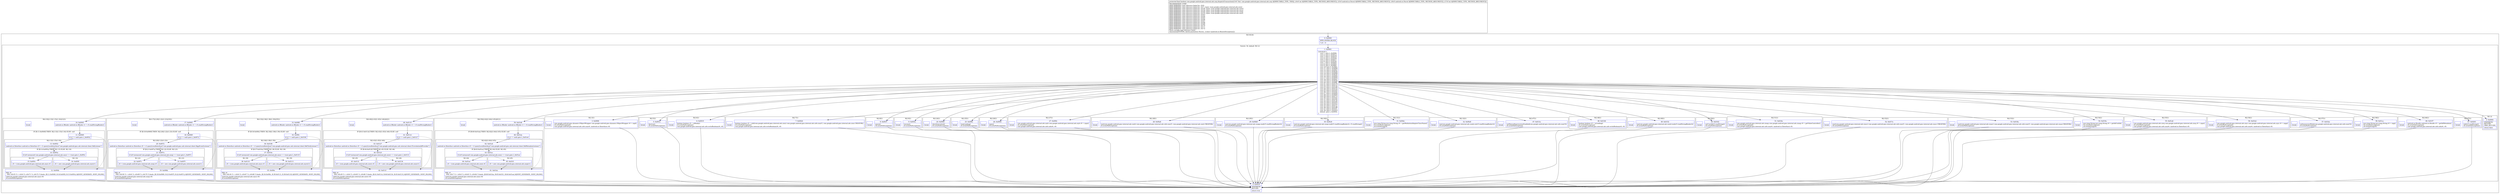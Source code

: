 digraph "CFG forcom.google.android.gms.internal.ads.zzzj.dispatchTransaction(ILandroid\/os\/Parcel;Landroid\/os\/Parcel;I)Z" {
subgraph cluster_Region_1994424287 {
label = "R(3:0|1|4)";
node [shape=record,color=blue];
Node_0 [shape=record,label="{0\:\ 0x0000|MTH_ENTER_BLOCK\l|? r0 = 0\l}"];
subgraph cluster_SwitchRegion_922542951 {
label = "Switch: 34, default: R(1:2)";
node [shape=record,color=blue];
Node_1 [shape=record,label="{1\:\ 0x0001|switch(r4) \{\l    case 1: goto L_0x0006;\l    case 2: goto L_0x0012;\l    case 3: goto L_0x0019;\l    case 4: goto L_0x0024;\l    case 5: goto L_0x0037;\l    case 6: goto L_0x003e;\l    case 7: goto L_0x0045;\l    case 8: goto L_0x0065;\l    case 9: goto L_0x0085;\l    case 10: goto L_0x008c;\l    case 11: goto L_0x0094;\l    case 12: goto L_0x009c;\l    case 13: goto L_0x00a8;\l    case 14: goto L_0x00b8;\l    case 15: goto L_0x00c8;\l    case 16: goto L_0x0004;\l    case 17: goto L_0x0004;\l    case 18: goto L_0x00dc;\l    case 19: goto L_0x00e8;\l    case 20: goto L_0x00f8;\l    case 21: goto L_0x0119;\l    case 22: goto L_0x013a;\l    case 23: goto L_0x0146;\l    case 24: goto L_0x0152;\l    case 25: goto L_0x0162;\l    case 26: goto L_0x016e;\l    case 27: goto L_0x0004;\l    case 28: goto L_0x0004;\l    case 29: goto L_0x017a;\l    case 30: goto L_0x018a;\l    case 31: goto L_0x019a;\l    case 32: goto L_0x01a6;\l    case 33: goto L_0x01b2;\l    case 34: goto L_0x01be;\l    case 35: goto L_0x01ca;\l    case 36: goto L_0x01d6;\l    case 37: goto L_0x01f7;\l    case 38: goto L_0x0203;\l    default: goto L_0x0004;\l\}\l}"];
subgraph cluster_Region_769797526 {
label = "R(2:3|1)";
node [shape=record,color=blue];
Node_3 [shape=record,label="{3\:\ 0x0006|com.google.android.gms.dynamic.IObjectWrapper com.google.android.gms.dynamic.IObjectWrapper r0 = zzpl()\lr6.writeNoException()\lcom.google.android.gms.internal.ads.zzfo.zza(r6, (android.os.IInterface) r0)\l}"];
Node_InsnContainer_866070054 [shape=record,label="{|break\l}"];
}
subgraph cluster_Region_528895350 {
label = "R(2:5|1)";
node [shape=record,color=blue];
Node_5 [shape=record,label="{5\:\ 0x0012|destroy()\lr6.writeNoException()\l}"];
Node_InsnContainer_1524232181 [shape=record,label="{|break\l}"];
}
subgraph cluster_Region_572273155 {
label = "R(2:6|1)";
node [shape=record,color=blue];
Node_6 [shape=record,label="{6\:\ 0x0019|boolean boolean r0 = isReady()\lr6.writeNoException()\lcom.google.android.gms.internal.ads.zzfo.writeBoolean(r6, r0)\l}"];
Node_InsnContainer_191879186 [shape=record,label="{|break\l}"];
}
subgraph cluster_Region_420411163 {
label = "R(2:7|1)";
node [shape=record,color=blue];
Node_7 [shape=record,label="{7\:\ 0x0024|boolean boolean r0 = zzb((com.google.android.gms.internal.ads.zzxx) com.google.android.gms.internal.ads.zzfo.zza(r5, com.google.android.gms.internal.ads.zzxx.CREATOR))\lr6.writeNoException()\lcom.google.android.gms.internal.ads.zzfo.writeBoolean(r6, r0)\l}"];
Node_InsnContainer_1095444807 [shape=record,label="{|break\l}"];
}
subgraph cluster_Region_1821057509 {
label = "R(2:8|1)";
node [shape=record,color=blue];
Node_8 [shape=record,label="{8\:\ 0x0037|pause()\lr6.writeNoException()\l}"];
Node_InsnContainer_2042158534 [shape=record,label="{|break\l}"];
}
subgraph cluster_Region_207762859 {
label = "R(2:9|1)";
node [shape=record,color=blue];
Node_9 [shape=record,label="{9\:\ 0x003e|resume()\lr6.writeNoException()\l}"];
Node_InsnContainer_352003185 [shape=record,label="{|break\l}"];
}
subgraph cluster_Region_1799401809 {
label = "R(4:10|(2:13|(1:15)(1:16))|12|1)";
node [shape=record,color=blue];
Node_10 [shape=record,label="{10\:\ 0x0045|android.os.IBinder android.os.IBinder r1 = r5.readStrongBinder()\l}"];
subgraph cluster_IfRegion_567496518 {
label = "IF [B:11:0x0049] THEN: R(2:13|(1:15)(1:16)) ELSE: null";
node [shape=record,color=blue];
Node_11 [shape=record,label="{11\:\ 0x0049|if (r1 != null) goto L_0x0052\l}"];
subgraph cluster_Region_723815100 {
label = "R(2:13|(1:15)(1:16))";
node [shape=record,color=blue];
Node_13 [shape=record,label="{13\:\ 0x0052|android.os.IInterface android.os.IInterface r0 = r1.queryLocalInterface(\"com.google.android.gms.ads.internal.client.IAdListener\")\l}"];
subgraph cluster_IfRegion_1725779788 {
label = "IF [B:14:0x005a] THEN: R(1:15) ELSE: R(1:16)";
node [shape=record,color=blue];
Node_14 [shape=record,label="{14\:\ 0x005a|if ((r0 instanceof com.google.android.gms.internal.ads.zzyx) == true) goto L_0x005c\l}"];
subgraph cluster_Region_284278792 {
label = "R(1:15)";
node [shape=record,color=blue];
Node_15 [shape=record,label="{15\:\ 0x005c|r0 = (com.google.android.gms.internal.ads.zzyx) r0\l}"];
}
subgraph cluster_Region_355478037 {
label = "R(1:16)";
node [shape=record,color=blue];
Node_16 [shape=record,label="{16\:\ 0x005f|r0 = new com.google.android.gms.internal.ads.zzyz(r1)\l}"];
}
}
}
}
Node_12 [shape=record,label="{12\:\ 0x004b|PHI: r0 \l  PHI: (r0v55 ?) = (r0v0 ?), (r0v71 ?), (r0v72 ?) binds: [B:11:0x0049, B:16:0x005f, B:15:0x005c] A[DONT_GENERATE, DONT_INLINE]\l|zzb((com.google.android.gms.internal.ads.zzyx) r0)\lr6.writeNoException()\l}"];
Node_InsnContainer_566934274 [shape=record,label="{|break\l}"];
}
subgraph cluster_Region_772498035 {
label = "R(4:17|(2:20|(1:22)(1:23))|19|1)";
node [shape=record,color=blue];
Node_17 [shape=record,label="{17\:\ 0x0065|android.os.IBinder android.os.IBinder r1 = r5.readStrongBinder()\l}"];
subgraph cluster_IfRegion_2023644284 {
label = "IF [B:18:0x0069] THEN: R(2:20|(1:22)(1:23)) ELSE: null";
node [shape=record,color=blue];
Node_18 [shape=record,label="{18\:\ 0x0069|if (r1 != null) goto L_0x0072\l}"];
subgraph cluster_Region_1981244528 {
label = "R(2:20|(1:22)(1:23))";
node [shape=record,color=blue];
Node_20 [shape=record,label="{20\:\ 0x0072|android.os.IInterface android.os.IInterface r0 = r1.queryLocalInterface(\"com.google.android.gms.ads.internal.client.IAppEventListener\")\l}"];
subgraph cluster_IfRegion_518797332 {
label = "IF [B:21:0x007a] THEN: R(1:22) ELSE: R(1:23)";
node [shape=record,color=blue];
Node_21 [shape=record,label="{21\:\ 0x007a|if ((r0 instanceof com.google.android.gms.internal.ads.zzzq) == true) goto L_0x007c\l}"];
subgraph cluster_Region_672543242 {
label = "R(1:22)";
node [shape=record,color=blue];
Node_22 [shape=record,label="{22\:\ 0x007c|r0 = (com.google.android.gms.internal.ads.zzzq) r0\l}"];
}
subgraph cluster_Region_2052780348 {
label = "R(1:23)";
node [shape=record,color=blue];
Node_23 [shape=record,label="{23\:\ 0x007f|r0 = new com.google.android.gms.internal.ads.zzzs(r1)\l}"];
}
}
}
}
Node_19 [shape=record,label="{19\:\ 0x006b|PHI: r0 \l  PHI: (r0v50 ?) = (r0v0 ?), (r0v69 ?), (r0v70 ?) binds: [B:18:0x0069, B:23:0x007f, B:22:0x007c] A[DONT_GENERATE, DONT_INLINE]\l|zza((com.google.android.gms.internal.ads.zzzq) r0)\lr6.writeNoException()\l}"];
Node_InsnContainer_505611280 [shape=record,label="{|break\l}"];
}
subgraph cluster_Region_66172178 {
label = "R(2:24|1)";
node [shape=record,color=blue];
Node_24 [shape=record,label="{24\:\ 0x0085|showInterstitial()\lr6.writeNoException()\l}"];
Node_InsnContainer_1315230129 [shape=record,label="{|break\l}"];
}
subgraph cluster_Region_973238740 {
label = "R(2:25|1)";
node [shape=record,color=blue];
Node_25 [shape=record,label="{25\:\ 0x008c|stopLoading()\lr6.writeNoException()\l}"];
Node_InsnContainer_1015537920 [shape=record,label="{|break\l}"];
}
subgraph cluster_Region_852531879 {
label = "R(2:26|1)";
node [shape=record,color=blue];
Node_26 [shape=record,label="{26\:\ 0x0094|zzpm()\lr6.writeNoException()\l}"];
Node_InsnContainer_1523657749 [shape=record,label="{|break\l}"];
}
subgraph cluster_Region_576961643 {
label = "R(2:27|1)";
node [shape=record,color=blue];
Node_27 [shape=record,label="{27\:\ 0x009c|com.google.android.gms.internal.ads.zzyb com.google.android.gms.internal.ads.zzyb r0 = zzpn()\lr6.writeNoException()\lcom.google.android.gms.internal.ads.zzfo.zzb(r6, r0)\l}"];
Node_InsnContainer_1945397834 [shape=record,label="{|break\l}"];
}
subgraph cluster_Region_1886915285 {
label = "R(2:28|1)";
node [shape=record,color=blue];
Node_28 [shape=record,label="{28\:\ 0x00a8|zza((com.google.android.gms.internal.ads.zzyb) com.google.android.gms.internal.ads.zzfo.zza(r5, com.google.android.gms.internal.ads.zzyb.CREATOR))\lr6.writeNoException()\l}"];
Node_InsnContainer_1187750879 [shape=record,label="{|break\l}"];
}
subgraph cluster_Region_355045015 {
label = "R(2:29|1)";
node [shape=record,color=blue];
Node_29 [shape=record,label="{29\:\ 0x00b8|zza(com.google.android.gms.internal.ads.zzaqp.zzad(r5.readStrongBinder()))\lr6.writeNoException()\l}"];
Node_InsnContainer_1163853890 [shape=record,label="{|break\l}"];
}
subgraph cluster_Region_1975616670 {
label = "R(2:30|1)";
node [shape=record,color=blue];
Node_30 [shape=record,label="{30\:\ 0x00c8|zza(com.google.android.gms.internal.ads.zzaqv.zzaf(r5.readStrongBinder()), r5.readString())\lr6.writeNoException()\l}"];
Node_InsnContainer_1854870690 [shape=record,label="{|break\l}"];
}
subgraph cluster_Region_198998503 {
label = "R(2:31|1)";
node [shape=record,color=blue];
Node_31 [shape=record,label="{31\:\ 0x00dc|java.lang.String java.lang.String r0 = getMediationAdapterClassName()\lr6.writeNoException()\lr6.writeString(r0)\l}"];
Node_InsnContainer_923497170 [shape=record,label="{|break\l}"];
}
subgraph cluster_Region_183183713 {
label = "R(2:32|1)";
node [shape=record,color=blue];
Node_32 [shape=record,label="{32\:\ 0x00e8|zza(com.google.android.gms.internal.ads.zzado.zzi(r5.readStrongBinder()))\lr6.writeNoException()\l}"];
Node_InsnContainer_1945614806 [shape=record,label="{|break\l}"];
}
subgraph cluster_Region_811861495 {
label = "R(4:33|(2:36|(1:38)(1:39))|35|1)";
node [shape=record,color=blue];
Node_33 [shape=record,label="{33\:\ 0x00f8|android.os.IBinder android.os.IBinder r1 = r5.readStrongBinder()\l}"];
subgraph cluster_IfRegion_382204453 {
label = "IF [B:34:0x00fc] THEN: R(2:36|(1:38)(1:39)) ELSE: null";
node [shape=record,color=blue];
Node_34 [shape=record,label="{34\:\ 0x00fc|if (r1 != null) goto L_0x0106\l}"];
subgraph cluster_Region_112956296 {
label = "R(2:36|(1:38)(1:39))";
node [shape=record,color=blue];
Node_36 [shape=record,label="{36\:\ 0x0106|android.os.IInterface android.os.IInterface r0 = r1.queryLocalInterface(\"com.google.android.gms.ads.internal.client.IAdClickListener\")\l}"];
subgraph cluster_IfRegion_415418543 {
label = "IF [B:37:0x010e] THEN: R(1:38) ELSE: R(1:39)";
node [shape=record,color=blue];
Node_37 [shape=record,label="{37\:\ 0x010e|if ((r0 instanceof com.google.android.gms.internal.ads.zzyu) == true) goto L_0x0110\l}"];
subgraph cluster_Region_23106711 {
label = "R(1:38)";
node [shape=record,color=blue];
Node_38 [shape=record,label="{38\:\ 0x0110|r0 = (com.google.android.gms.internal.ads.zzyu) r0\l}"];
}
subgraph cluster_Region_1139789451 {
label = "R(1:39)";
node [shape=record,color=blue];
Node_39 [shape=record,label="{39\:\ 0x0113|r0 = new com.google.android.gms.internal.ads.zzyw(r1)\l}"];
}
}
}
}
Node_35 [shape=record,label="{35\:\ 0x00fe|PHI: r0 \l  PHI: (r0v34 ?) = (r0v0 ?), (r0v67 ?), (r0v68 ?) binds: [B:34:0x00fc, B:39:0x0113, B:38:0x0110] A[DONT_GENERATE, DONT_INLINE]\l|zza((com.google.android.gms.internal.ads.zzyu) r0)\lr6.writeNoException()\l}"];
Node_InsnContainer_1707837710 [shape=record,label="{|break\l}"];
}
subgraph cluster_Region_613475314 {
label = "R(4:40|(2:43|(1:45)(1:46))|42|1)";
node [shape=record,color=blue];
Node_40 [shape=record,label="{40\:\ 0x0119|android.os.IBinder android.os.IBinder r1 = r5.readStrongBinder()\l}"];
subgraph cluster_IfRegion_215189474 {
label = "IF [B:41:0x011d] THEN: R(2:43|(1:45)(1:46)) ELSE: null";
node [shape=record,color=blue];
Node_41 [shape=record,label="{41\:\ 0x011d|if (r1 != null) goto L_0x0127\l}"];
subgraph cluster_Region_344022220 {
label = "R(2:43|(1:45)(1:46))";
node [shape=record,color=blue];
Node_43 [shape=record,label="{43\:\ 0x0127|android.os.IInterface android.os.IInterface r0 = r1.queryLocalInterface(\"com.google.android.gms.ads.internal.client.ICorrelationIdProvider\")\l}"];
subgraph cluster_IfRegion_87214063 {
label = "IF [B:44:0x012f] THEN: R(1:45) ELSE: R(1:46)";
node [shape=record,color=blue];
Node_44 [shape=record,label="{44\:\ 0x012f|if ((r0 instanceof com.google.android.gms.internal.ads.zzzw) == true) goto L_0x0131\l}"];
subgraph cluster_Region_197868223 {
label = "R(1:45)";
node [shape=record,color=blue];
Node_45 [shape=record,label="{45\:\ 0x0131|r0 = (com.google.android.gms.internal.ads.zzzw) r0\l}"];
}
subgraph cluster_Region_2116074531 {
label = "R(1:46)";
node [shape=record,color=blue];
Node_46 [shape=record,label="{46\:\ 0x0134|r0 = new com.google.android.gms.internal.ads.zzzy(r1)\l}"];
}
}
}
}
Node_42 [shape=record,label="{42\:\ 0x011f|PHI: r0 \l  PHI: (r0v29 ?) = (r0v0 ?), (r0v65 ?), (r0v66 ?) binds: [B:41:0x011d, B:46:0x0134, B:45:0x0131] A[DONT_GENERATE, DONT_INLINE]\l|zzb((com.google.android.gms.internal.ads.zzzw) r0)\lr6.writeNoException()\l}"];
Node_InsnContainer_163244679 [shape=record,label="{|break\l}"];
}
subgraph cluster_Region_1514760944 {
label = "R(2:47|1)";
node [shape=record,color=blue];
Node_47 [shape=record,label="{47\:\ 0x013a|setManualImpressionsEnabled(com.google.android.gms.internal.ads.zzfo.zza(r5))\lr6.writeNoException()\l}"];
Node_InsnContainer_339628390 [shape=record,label="{|break\l}"];
}
subgraph cluster_Region_1283191719 {
label = "R(2:48|1)";
node [shape=record,color=blue];
Node_48 [shape=record,label="{48\:\ 0x0146|boolean boolean r0 = isLoading()\lr6.writeNoException()\lcom.google.android.gms.internal.ads.zzfo.writeBoolean(r6, r0)\l}"];
Node_InsnContainer_755247382 [shape=record,label="{|break\l}"];
}
subgraph cluster_Region_1932787939 {
label = "R(2:49|1)";
node [shape=record,color=blue];
Node_49 [shape=record,label="{49\:\ 0x0152|zza(com.google.android.gms.internal.ads.zzatd.zzah(r5.readStrongBinder()))\lr6.writeNoException()\l}"];
Node_InsnContainer_1648097951 [shape=record,label="{|break\l}"];
}
subgraph cluster_Region_73933535 {
label = "R(2:50|1)";
node [shape=record,color=blue];
Node_50 [shape=record,label="{50\:\ 0x0162|setUserId(r5.readString())\lr6.writeNoException()\l}"];
Node_InsnContainer_145287133 [shape=record,label="{|break\l}"];
}
subgraph cluster_Region_1190853384 {
label = "R(2:51|1)";
node [shape=record,color=blue];
Node_51 [shape=record,label="{51\:\ 0x016e|com.google.android.gms.internal.ads.zzaap com.google.android.gms.internal.ads.zzaap r0 = getVideoController()\lr6.writeNoException()\lcom.google.android.gms.internal.ads.zzfo.zza(r6, (android.os.IInterface) r0)\l}"];
Node_InsnContainer_1531497779 [shape=record,label="{|break\l}"];
}
subgraph cluster_Region_1712995271 {
label = "R(2:52|1)";
node [shape=record,color=blue];
Node_52 [shape=record,label="{52\:\ 0x017a|zza((com.google.android.gms.internal.ads.zzacc) com.google.android.gms.internal.ads.zzfo.zza(r5, com.google.android.gms.internal.ads.zzacc.CREATOR))\lr6.writeNoException()\l}"];
Node_InsnContainer_597791489 [shape=record,label="{|break\l}"];
}
subgraph cluster_Region_1819811495 {
label = "R(2:53|1)";
node [shape=record,color=blue];
Node_53 [shape=record,label="{53\:\ 0x018a|zza((com.google.android.gms.internal.ads.zzaav) com.google.android.gms.internal.ads.zzfo.zza(r5, com.google.android.gms.internal.ads.zzaav.CREATOR))\lr6.writeNoException()\l}"];
Node_InsnContainer_1908701006 [shape=record,label="{|break\l}"];
}
subgraph cluster_Region_1170976804 {
label = "R(2:54|1)";
node [shape=record,color=blue];
Node_54 [shape=record,label="{54\:\ 0x019a|java.lang.String java.lang.String r0 = getAdUnitId()\lr6.writeNoException()\lr6.writeString(r0)\l}"];
Node_InsnContainer_1186447026 [shape=record,label="{|break\l}"];
}
subgraph cluster_Region_1938193871 {
label = "R(2:55|1)";
node [shape=record,color=blue];
Node_55 [shape=record,label="{55\:\ 0x01a6|com.google.android.gms.internal.ads.zzzq com.google.android.gms.internal.ads.zzzq r0 = zzpo()\lr6.writeNoException()\lcom.google.android.gms.internal.ads.zzfo.zza(r6, (android.os.IInterface) r0)\l}"];
Node_InsnContainer_1763771646 [shape=record,label="{|break\l}"];
}
subgraph cluster_Region_210817915 {
label = "R(2:56|1)";
node [shape=record,color=blue];
Node_56 [shape=record,label="{56\:\ 0x01b2|com.google.android.gms.internal.ads.zzyx com.google.android.gms.internal.ads.zzyx r0 = zzpp()\lr6.writeNoException()\lcom.google.android.gms.internal.ads.zzfo.zza(r6, (android.os.IInterface) r0)\l}"];
Node_InsnContainer_1166058075 [shape=record,label="{|break\l}"];
}
subgraph cluster_Region_397202338 {
label = "R(2:57|1)";
node [shape=record,color=blue];
Node_57 [shape=record,label="{57\:\ 0x01be|setImmersiveMode(com.google.android.gms.internal.ads.zzfo.zza(r5))\lr6.writeNoException()\l}"];
Node_InsnContainer_1821752779 [shape=record,label="{|break\l}"];
}
subgraph cluster_Region_1774014948 {
label = "R(2:58|1)";
node [shape=record,color=blue];
Node_58 [shape=record,label="{58\:\ 0x01ca|java.lang.String java.lang.String r0 = zzpj()\lr6.writeNoException()\lr6.writeString(r0)\l}"];
Node_InsnContainer_233980499 [shape=record,label="{|break\l}"];
}
subgraph cluster_Region_1024393275 {
label = "R(4:59|(2:62|(1:64)(1:65))|61|1)";
node [shape=record,color=blue];
Node_59 [shape=record,label="{59\:\ 0x01d6|android.os.IBinder android.os.IBinder r1 = r5.readStrongBinder()\l}"];
subgraph cluster_IfRegion_1488433151 {
label = "IF [B:60:0x01da] THEN: R(2:62|(1:64)(1:65)) ELSE: null";
node [shape=record,color=blue];
Node_60 [shape=record,label="{60\:\ 0x01da|if (r1 != null) goto L_0x01e4\l}"];
subgraph cluster_Region_769279584 {
label = "R(2:62|(1:64)(1:65))";
node [shape=record,color=blue];
Node_62 [shape=record,label="{62\:\ 0x01e4|android.os.IInterface android.os.IInterface r0 = r1.queryLocalInterface(\"com.google.android.gms.ads.internal.client.IAdMetadataListener\")\l}"];
subgraph cluster_IfRegion_1132376243 {
label = "IF [B:63:0x01ec] THEN: R(1:64) ELSE: R(1:65)";
node [shape=record,color=blue];
Node_63 [shape=record,label="{63\:\ 0x01ec|if ((r0 instanceof com.google.android.gms.internal.ads.zzzn) == true) goto L_0x01ee\l}"];
subgraph cluster_Region_1907785582 {
label = "R(1:64)";
node [shape=record,color=blue];
Node_64 [shape=record,label="{64\:\ 0x01ee|r0 = (com.google.android.gms.internal.ads.zzzn) r0\l}"];
}
subgraph cluster_Region_2099689812 {
label = "R(1:65)";
node [shape=record,color=blue];
Node_65 [shape=record,label="{65\:\ 0x01f1|r0 = new com.google.android.gms.internal.ads.zzzp(r1)\l}"];
}
}
}
}
Node_61 [shape=record,label="{61\:\ 0x01dc|PHI: r0 \l  PHI: (r0v7 ?) = (r0v0 ?), (r0v63 ?), (r0v64 ?) binds: [B:60:0x01da, B:65:0x01f1, B:64:0x01ee] A[DONT_GENERATE, DONT_INLINE]\l|zza((com.google.android.gms.internal.ads.zzzn) r0)\lr6.writeNoException()\l}"];
Node_InsnContainer_1293986764 [shape=record,label="{|break\l}"];
}
subgraph cluster_Region_1215054008 {
label = "R(2:66|1)";
node [shape=record,color=blue];
Node_66 [shape=record,label="{66\:\ 0x01f7|android.os.Bundle android.os.Bundle r0 = getAdMetadata()\lr6.writeNoException()\lcom.google.android.gms.internal.ads.zzfo.zzb(r6, r0)\l}"];
Node_InsnContainer_1012944905 [shape=record,label="{|break\l}"];
}
subgraph cluster_Region_2111490475 {
label = "R(2:67|1)";
node [shape=record,color=blue];
Node_67 [shape=record,label="{67\:\ 0x0203|zzbt(r5.readString())\lr6.writeNoException()\l}"];
Node_InsnContainer_1655041177 [shape=record,label="{|break\l}"];
}
subgraph cluster_Region_714298826 {
label = "R(1:2)";
node [shape=record,color=blue];
Node_2 [shape=record,label="{2\:\ 0x0004|SYNTHETIC\lRETURN\lORIG_RETURN\l|return false\l}"];
}
}
Node_4 [shape=record,label="{4\:\ 0x0010|SYNTHETIC\lRETURN\l|return true\l}"];
}
MethodNode[shape=record,label="{protected final boolean com.google.android.gms.internal.ads.zzzj.dispatchTransaction((r3v0 'this' com.google.android.gms.internal.ads.zzzj A[IMMUTABLE_TYPE, THIS]), (r4v0 int A[IMMUTABLE_TYPE, METHOD_ARGUMENT]), (r5v0 android.os.Parcel A[IMMUTABLE_TYPE, METHOD_ARGUMENT]), (r6v0 android.os.Parcel A[IMMUTABLE_TYPE, METHOD_ARGUMENT]), (r7v0 int A[IMMUTABLE_TYPE, METHOD_ARGUMENT]))  | INCONSISTENT_CODE\lJADX WARNING: type inference failed for: r0v0\lJADX WARNING: type inference failed for: r0v7, types: [com.google.android.gms.internal.ads.zzzn]\lJADX WARNING: type inference failed for: r0v29, types: [com.google.android.gms.internal.ads.zzzw]\lJADX WARNING: type inference failed for: r0v34, types: [com.google.android.gms.internal.ads.zzyu]\lJADX WARNING: type inference failed for: r0v50, types: [com.google.android.gms.internal.ads.zzzq]\lJADX WARNING: type inference failed for: r0v55, types: [com.google.android.gms.internal.ads.zzyx]\lJADX WARNING: type inference failed for: r0v63\lJADX WARNING: type inference failed for: r0v64\lJADX WARNING: type inference failed for: r0v65\lJADX WARNING: type inference failed for: r0v66\lJADX WARNING: type inference failed for: r0v67\lJADX WARNING: type inference failed for: r0v68\lJADX WARNING: type inference failed for: r0v69\lJADX WARNING: type inference failed for: r0v70\lJADX WARNING: type inference failed for: r0v71\lJADX WARNING: type inference failed for: r0v72\lMulti\-variable type inference failed\lAnnotation[SYSTEM, dalvik.annotation.Throws, \{value=[android.os.RemoteException]\}]\l}"];
MethodNode -> Node_0;
Node_0 -> Node_1;
Node_1 -> Node_2;
Node_1 -> Node_3;
Node_1 -> Node_5;
Node_1 -> Node_6;
Node_1 -> Node_7;
Node_1 -> Node_8;
Node_1 -> Node_9;
Node_1 -> Node_10;
Node_1 -> Node_17;
Node_1 -> Node_24;
Node_1 -> Node_25;
Node_1 -> Node_26;
Node_1 -> Node_27;
Node_1 -> Node_28;
Node_1 -> Node_29;
Node_1 -> Node_30;
Node_1 -> Node_31;
Node_1 -> Node_32;
Node_1 -> Node_33;
Node_1 -> Node_40;
Node_1 -> Node_47;
Node_1 -> Node_48;
Node_1 -> Node_49;
Node_1 -> Node_50;
Node_1 -> Node_51;
Node_1 -> Node_52;
Node_1 -> Node_53;
Node_1 -> Node_54;
Node_1 -> Node_55;
Node_1 -> Node_56;
Node_1 -> Node_57;
Node_1 -> Node_58;
Node_1 -> Node_59;
Node_1 -> Node_66;
Node_1 -> Node_67;
Node_3 -> Node_4;
Node_5 -> Node_4;
Node_6 -> Node_4;
Node_7 -> Node_4;
Node_8 -> Node_4;
Node_9 -> Node_4;
Node_10 -> Node_11;
Node_11 -> Node_12[style=dashed];
Node_11 -> Node_13;
Node_13 -> Node_14;
Node_14 -> Node_15;
Node_14 -> Node_16[style=dashed];
Node_15 -> Node_12;
Node_16 -> Node_12;
Node_12 -> Node_4;
Node_17 -> Node_18;
Node_18 -> Node_19[style=dashed];
Node_18 -> Node_20;
Node_20 -> Node_21;
Node_21 -> Node_22;
Node_21 -> Node_23[style=dashed];
Node_22 -> Node_19;
Node_23 -> Node_19;
Node_19 -> Node_4;
Node_24 -> Node_4;
Node_25 -> Node_4;
Node_26 -> Node_4;
Node_27 -> Node_4;
Node_28 -> Node_4;
Node_29 -> Node_4;
Node_30 -> Node_4;
Node_31 -> Node_4;
Node_32 -> Node_4;
Node_33 -> Node_34;
Node_34 -> Node_35[style=dashed];
Node_34 -> Node_36;
Node_36 -> Node_37;
Node_37 -> Node_38;
Node_37 -> Node_39[style=dashed];
Node_38 -> Node_35;
Node_39 -> Node_35;
Node_35 -> Node_4;
Node_40 -> Node_41;
Node_41 -> Node_42[style=dashed];
Node_41 -> Node_43;
Node_43 -> Node_44;
Node_44 -> Node_45;
Node_44 -> Node_46[style=dashed];
Node_45 -> Node_42;
Node_46 -> Node_42;
Node_42 -> Node_4;
Node_47 -> Node_4;
Node_48 -> Node_4;
Node_49 -> Node_4;
Node_50 -> Node_4;
Node_51 -> Node_4;
Node_52 -> Node_4;
Node_53 -> Node_4;
Node_54 -> Node_4;
Node_55 -> Node_4;
Node_56 -> Node_4;
Node_57 -> Node_4;
Node_58 -> Node_4;
Node_59 -> Node_60;
Node_60 -> Node_61[style=dashed];
Node_60 -> Node_62;
Node_62 -> Node_63;
Node_63 -> Node_64;
Node_63 -> Node_65[style=dashed];
Node_64 -> Node_61;
Node_65 -> Node_61;
Node_61 -> Node_4;
Node_66 -> Node_4;
Node_67 -> Node_4;
}

